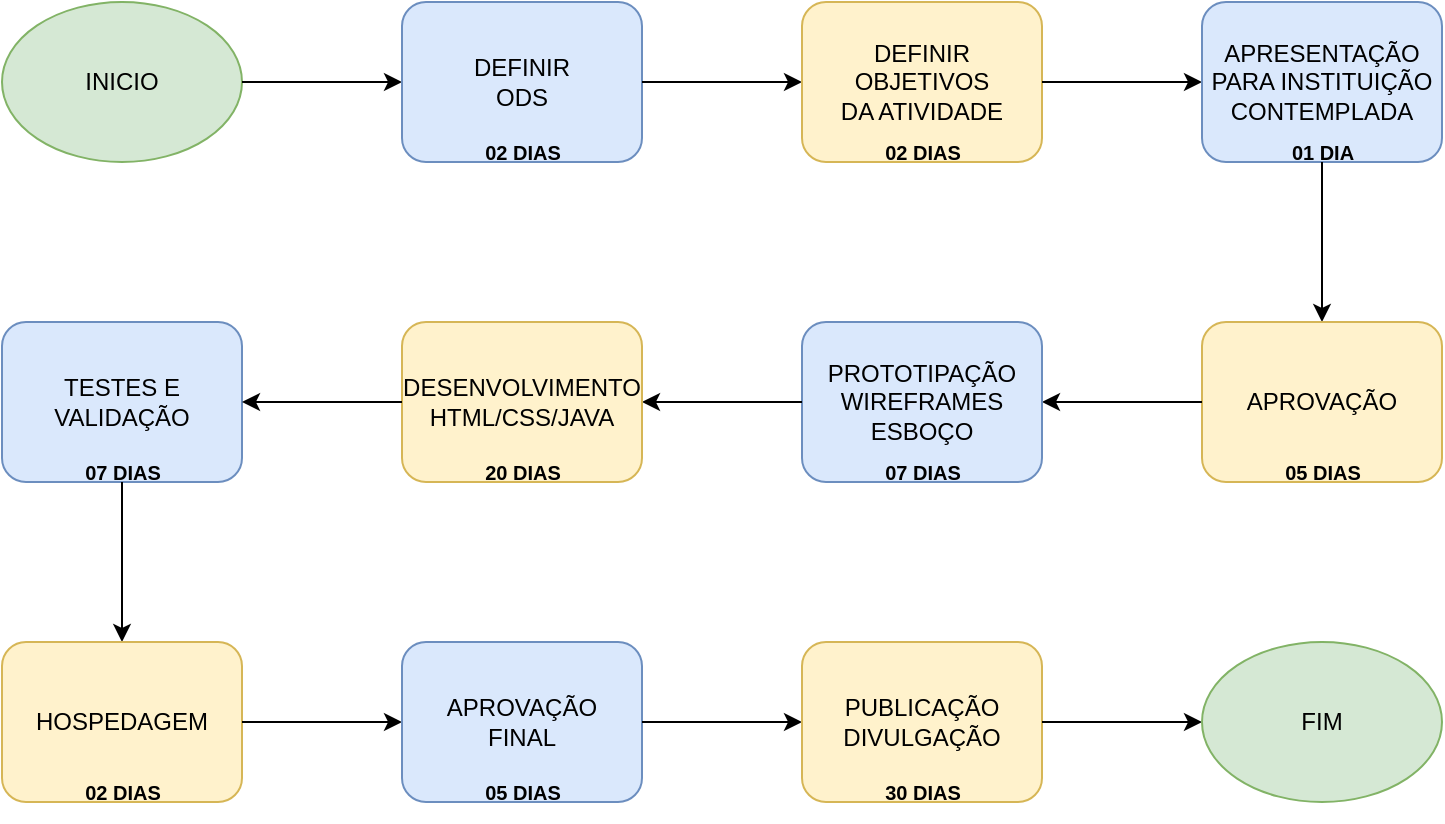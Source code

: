 <mxfile version="24.7.17">
  <diagram id="prtHgNgQTEPvFCAcTncT" name="Page-1">
    <mxGraphModel dx="1031" dy="1140" grid="1" gridSize="10" guides="1" tooltips="1" connect="1" arrows="1" fold="1" page="1" pageScale="1" pageWidth="827" pageHeight="1169" math="0" shadow="0">
      <root>
        <mxCell id="0" />
        <mxCell id="1" parent="0" />
        <mxCell id="1X-4w_C2CB_wIT7nnQ87-1" value="INICIO" style="ellipse;whiteSpace=wrap;html=1;fillColor=#d5e8d4;strokeColor=#82b366;" vertex="1" parent="1">
          <mxGeometry x="40" y="320" width="120" height="80" as="geometry" />
        </mxCell>
        <mxCell id="1X-4w_C2CB_wIT7nnQ87-3" value="" style="endArrow=classic;html=1;rounded=0;exitX=1;exitY=0.5;exitDx=0;exitDy=0;" edge="1" parent="1" source="1X-4w_C2CB_wIT7nnQ87-1">
          <mxGeometry width="50" height="50" relative="1" as="geometry">
            <mxPoint x="360" y="670" as="sourcePoint" />
            <mxPoint x="240" y="360" as="targetPoint" />
          </mxGeometry>
        </mxCell>
        <mxCell id="1X-4w_C2CB_wIT7nnQ87-5" value="DEFINIR&lt;div&gt;ODS&lt;/div&gt;" style="rounded=1;whiteSpace=wrap;html=1;fillColor=#dae8fc;strokeColor=#6c8ebf;" vertex="1" parent="1">
          <mxGeometry x="240" y="320" width="120" height="80" as="geometry" />
        </mxCell>
        <mxCell id="1X-4w_C2CB_wIT7nnQ87-7" value="" style="edgeStyle=orthogonalEdgeStyle;rounded=0;orthogonalLoop=1;jettySize=auto;html=1;exitX=1;exitY=0.5;exitDx=0;exitDy=0;" edge="1" parent="1" source="1X-4w_C2CB_wIT7nnQ87-5">
          <mxGeometry relative="1" as="geometry">
            <mxPoint x="250" y="370" as="sourcePoint" />
            <mxPoint x="440" y="360" as="targetPoint" />
          </mxGeometry>
        </mxCell>
        <mxCell id="1X-4w_C2CB_wIT7nnQ87-8" value="DEFINIR&lt;div&gt;OBJETIVOS&lt;/div&gt;&lt;div&gt;DA ATIVIDADE&lt;/div&gt;" style="rounded=1;whiteSpace=wrap;html=1;fillColor=#fff2cc;strokeColor=#d6b656;" vertex="1" parent="1">
          <mxGeometry x="440" y="320" width="120" height="80" as="geometry" />
        </mxCell>
        <mxCell id="1X-4w_C2CB_wIT7nnQ87-9" value="" style="edgeStyle=orthogonalEdgeStyle;rounded=0;orthogonalLoop=1;jettySize=auto;html=1;exitX=1;exitY=0.5;exitDx=0;exitDy=0;" edge="1" parent="1" source="1X-4w_C2CB_wIT7nnQ87-8">
          <mxGeometry relative="1" as="geometry">
            <mxPoint x="370" y="370" as="sourcePoint" />
            <mxPoint x="640" y="360" as="targetPoint" />
          </mxGeometry>
        </mxCell>
        <mxCell id="1X-4w_C2CB_wIT7nnQ87-10" value="APRESENTAÇÃO&lt;div&gt;PARA INSTITUIÇÃO&lt;/div&gt;&lt;div&gt;CONTEMPLADA&lt;/div&gt;" style="rounded=1;whiteSpace=wrap;html=1;fillColor=#dae8fc;strokeColor=#6c8ebf;" vertex="1" parent="1">
          <mxGeometry x="640" y="320" width="120" height="80" as="geometry" />
        </mxCell>
        <mxCell id="1X-4w_C2CB_wIT7nnQ87-11" value="" style="edgeStyle=orthogonalEdgeStyle;rounded=0;orthogonalLoop=1;jettySize=auto;html=1;exitX=0.5;exitY=1;exitDx=0;exitDy=0;" edge="1" parent="1" source="1X-4w_C2CB_wIT7nnQ87-10">
          <mxGeometry relative="1" as="geometry">
            <mxPoint x="570" y="370" as="sourcePoint" />
            <mxPoint x="700" y="480" as="targetPoint" />
          </mxGeometry>
        </mxCell>
        <mxCell id="1X-4w_C2CB_wIT7nnQ87-12" value="APROVAÇÃO" style="rounded=1;whiteSpace=wrap;html=1;fillColor=#fff2cc;strokeColor=#d6b656;" vertex="1" parent="1">
          <mxGeometry x="640" y="480" width="120" height="80" as="geometry" />
        </mxCell>
        <mxCell id="1X-4w_C2CB_wIT7nnQ87-13" value="" style="edgeStyle=orthogonalEdgeStyle;rounded=0;orthogonalLoop=1;jettySize=auto;html=1;exitX=0;exitY=0.5;exitDx=0;exitDy=0;" edge="1" parent="1" source="1X-4w_C2CB_wIT7nnQ87-12">
          <mxGeometry relative="1" as="geometry">
            <mxPoint x="630" y="520" as="sourcePoint" />
            <mxPoint x="560" y="520" as="targetPoint" />
          </mxGeometry>
        </mxCell>
        <mxCell id="1X-4w_C2CB_wIT7nnQ87-14" value="PROTOTIPAÇÃO&lt;div&gt;WIREFRAMES&lt;/div&gt;&lt;div&gt;ESBOÇO&lt;/div&gt;" style="rounded=1;whiteSpace=wrap;html=1;fillColor=#dae8fc;strokeColor=#6c8ebf;" vertex="1" parent="1">
          <mxGeometry x="440" y="480" width="120" height="80" as="geometry" />
        </mxCell>
        <mxCell id="1X-4w_C2CB_wIT7nnQ87-15" value="" style="edgeStyle=orthogonalEdgeStyle;rounded=0;orthogonalLoop=1;jettySize=auto;html=1;exitX=0;exitY=0.5;exitDx=0;exitDy=0;" edge="1" parent="1" source="1X-4w_C2CB_wIT7nnQ87-14">
          <mxGeometry relative="1" as="geometry">
            <mxPoint x="650" y="530" as="sourcePoint" />
            <mxPoint x="360" y="520" as="targetPoint" />
          </mxGeometry>
        </mxCell>
        <mxCell id="1X-4w_C2CB_wIT7nnQ87-16" value="&lt;b&gt;&lt;font style=&quot;font-size: 10px;&quot;&gt;02 DIAS&lt;/font&gt;&lt;/b&gt;" style="text;html=1;align=center;verticalAlign=middle;resizable=0;points=[];autosize=1;strokeColor=none;fillColor=none;" vertex="1" parent="1">
          <mxGeometry x="270" y="380" width="60" height="30" as="geometry" />
        </mxCell>
        <mxCell id="1X-4w_C2CB_wIT7nnQ87-17" value="&lt;b&gt;&lt;font style=&quot;font-size: 10px;&quot;&gt;02 DIAS&lt;/font&gt;&lt;/b&gt;" style="text;html=1;align=center;verticalAlign=middle;resizable=0;points=[];autosize=1;strokeColor=none;fillColor=none;" vertex="1" parent="1">
          <mxGeometry x="470" y="380" width="60" height="30" as="geometry" />
        </mxCell>
        <mxCell id="1X-4w_C2CB_wIT7nnQ87-18" value="&lt;b&gt;&lt;font style=&quot;font-size: 10px;&quot;&gt;01 DIA&lt;/font&gt;&lt;/b&gt;" style="text;html=1;align=center;verticalAlign=middle;resizable=0;points=[];autosize=1;strokeColor=none;fillColor=none;" vertex="1" parent="1">
          <mxGeometry x="675" y="380" width="50" height="30" as="geometry" />
        </mxCell>
        <mxCell id="1X-4w_C2CB_wIT7nnQ87-19" value="&lt;b&gt;&lt;font style=&quot;font-size: 10px;&quot;&gt;05 DIAS&lt;/font&gt;&lt;/b&gt;" style="text;html=1;align=center;verticalAlign=middle;resizable=0;points=[];autosize=1;strokeColor=none;fillColor=none;" vertex="1" parent="1">
          <mxGeometry x="670" y="540" width="60" height="30" as="geometry" />
        </mxCell>
        <mxCell id="1X-4w_C2CB_wIT7nnQ87-20" value="&lt;b&gt;&lt;font style=&quot;font-size: 10px;&quot;&gt;07 DIAS&lt;/font&gt;&lt;/b&gt;" style="text;html=1;align=center;verticalAlign=middle;resizable=0;points=[];autosize=1;strokeColor=none;fillColor=none;" vertex="1" parent="1">
          <mxGeometry x="470" y="540" width="60" height="30" as="geometry" />
        </mxCell>
        <mxCell id="1X-4w_C2CB_wIT7nnQ87-21" value="DESENVOLVIMENTO&lt;div&gt;HTML/CSS/JAVA&lt;/div&gt;" style="rounded=1;whiteSpace=wrap;html=1;fillColor=#fff2cc;strokeColor=#d6b656;" vertex="1" parent="1">
          <mxGeometry x="240" y="480" width="120" height="80" as="geometry" />
        </mxCell>
        <mxCell id="1X-4w_C2CB_wIT7nnQ87-22" value="&lt;b&gt;&lt;font style=&quot;font-size: 10px;&quot;&gt;20 DIAS&lt;/font&gt;&lt;/b&gt;" style="text;html=1;align=center;verticalAlign=middle;resizable=0;points=[];autosize=1;strokeColor=none;fillColor=none;" vertex="1" parent="1">
          <mxGeometry x="270" y="540" width="60" height="30" as="geometry" />
        </mxCell>
        <mxCell id="1X-4w_C2CB_wIT7nnQ87-23" value="TESTES E VALIDAÇÃO" style="rounded=1;whiteSpace=wrap;html=1;fillColor=#dae8fc;strokeColor=#6c8ebf;" vertex="1" parent="1">
          <mxGeometry x="40" y="480" width="120" height="80" as="geometry" />
        </mxCell>
        <mxCell id="1X-4w_C2CB_wIT7nnQ87-24" value="" style="edgeStyle=orthogonalEdgeStyle;rounded=0;orthogonalLoop=1;jettySize=auto;html=1;exitX=0;exitY=0.5;exitDx=0;exitDy=0;" edge="1" parent="1" source="1X-4w_C2CB_wIT7nnQ87-21">
          <mxGeometry relative="1" as="geometry">
            <mxPoint x="450" y="530" as="sourcePoint" />
            <mxPoint x="160" y="520" as="targetPoint" />
          </mxGeometry>
        </mxCell>
        <mxCell id="1X-4w_C2CB_wIT7nnQ87-25" value="&lt;b&gt;&lt;font style=&quot;font-size: 10px;&quot;&gt;07 DIAS&lt;/font&gt;&lt;/b&gt;" style="text;html=1;align=center;verticalAlign=middle;resizable=0;points=[];autosize=1;strokeColor=none;fillColor=none;" vertex="1" parent="1">
          <mxGeometry x="70" y="540" width="60" height="30" as="geometry" />
        </mxCell>
        <mxCell id="1X-4w_C2CB_wIT7nnQ87-26" value="" style="edgeStyle=orthogonalEdgeStyle;rounded=0;orthogonalLoop=1;jettySize=auto;html=1;" edge="1" parent="1">
          <mxGeometry relative="1" as="geometry">
            <mxPoint x="100" y="560" as="sourcePoint" />
            <mxPoint x="100" y="640" as="targetPoint" />
          </mxGeometry>
        </mxCell>
        <mxCell id="1X-4w_C2CB_wIT7nnQ87-27" value="HOSPEDAGEM" style="rounded=1;whiteSpace=wrap;html=1;fillColor=#fff2cc;strokeColor=#d6b656;" vertex="1" parent="1">
          <mxGeometry x="40" y="640" width="120" height="80" as="geometry" />
        </mxCell>
        <mxCell id="1X-4w_C2CB_wIT7nnQ87-28" value="&lt;b&gt;&lt;font style=&quot;font-size: 10px;&quot;&gt;02 DIAS&lt;/font&gt;&lt;/b&gt;" style="text;html=1;align=center;verticalAlign=middle;resizable=0;points=[];autosize=1;strokeColor=none;fillColor=none;" vertex="1" parent="1">
          <mxGeometry x="70" y="700" width="60" height="30" as="geometry" />
        </mxCell>
        <mxCell id="1X-4w_C2CB_wIT7nnQ87-29" value="" style="edgeStyle=orthogonalEdgeStyle;rounded=0;orthogonalLoop=1;jettySize=auto;html=1;exitX=1;exitY=0.5;exitDx=0;exitDy=0;" edge="1" parent="1" source="1X-4w_C2CB_wIT7nnQ87-27">
          <mxGeometry relative="1" as="geometry">
            <mxPoint x="110" y="570" as="sourcePoint" />
            <mxPoint x="240" y="680" as="targetPoint" />
          </mxGeometry>
        </mxCell>
        <mxCell id="1X-4w_C2CB_wIT7nnQ87-30" value="APROVAÇÃO&lt;div&gt;FINAL&lt;/div&gt;" style="rounded=1;whiteSpace=wrap;html=1;fillColor=#dae8fc;strokeColor=#6c8ebf;" vertex="1" parent="1">
          <mxGeometry x="240" y="640" width="120" height="80" as="geometry" />
        </mxCell>
        <mxCell id="1X-4w_C2CB_wIT7nnQ87-31" value="&lt;b&gt;&lt;font style=&quot;font-size: 10px;&quot;&gt;05 DIAS&lt;/font&gt;&lt;/b&gt;" style="text;html=1;align=center;verticalAlign=middle;resizable=0;points=[];autosize=1;strokeColor=none;fillColor=none;" vertex="1" parent="1">
          <mxGeometry x="270" y="700" width="60" height="30" as="geometry" />
        </mxCell>
        <mxCell id="1X-4w_C2CB_wIT7nnQ87-32" value="" style="edgeStyle=orthogonalEdgeStyle;rounded=0;orthogonalLoop=1;jettySize=auto;html=1;exitX=1;exitY=0.5;exitDx=0;exitDy=0;" edge="1" parent="1" source="1X-4w_C2CB_wIT7nnQ87-30">
          <mxGeometry relative="1" as="geometry">
            <mxPoint x="170" y="690" as="sourcePoint" />
            <mxPoint x="440" y="680" as="targetPoint" />
          </mxGeometry>
        </mxCell>
        <mxCell id="1X-4w_C2CB_wIT7nnQ87-33" value="PUBLICAÇÃO&lt;div&gt;DIVULGAÇÃO&lt;/div&gt;" style="rounded=1;whiteSpace=wrap;html=1;fillColor=#fff2cc;strokeColor=#d6b656;" vertex="1" parent="1">
          <mxGeometry x="440" y="640" width="120" height="80" as="geometry" />
        </mxCell>
        <mxCell id="1X-4w_C2CB_wIT7nnQ87-34" value="&lt;b&gt;&lt;font style=&quot;font-size: 10px;&quot;&gt;30 DIAS&lt;/font&gt;&lt;/b&gt;" style="text;html=1;align=center;verticalAlign=middle;resizable=0;points=[];autosize=1;strokeColor=none;fillColor=none;" vertex="1" parent="1">
          <mxGeometry x="470" y="700" width="60" height="30" as="geometry" />
        </mxCell>
        <mxCell id="1X-4w_C2CB_wIT7nnQ87-35" value="" style="edgeStyle=orthogonalEdgeStyle;rounded=0;orthogonalLoop=1;jettySize=auto;html=1;exitX=1;exitY=0.5;exitDx=0;exitDy=0;" edge="1" parent="1" source="1X-4w_C2CB_wIT7nnQ87-33">
          <mxGeometry relative="1" as="geometry">
            <mxPoint x="370" y="690" as="sourcePoint" />
            <mxPoint x="640" y="680" as="targetPoint" />
          </mxGeometry>
        </mxCell>
        <mxCell id="1X-4w_C2CB_wIT7nnQ87-36" value="FIM" style="ellipse;whiteSpace=wrap;html=1;fillColor=#d5e8d4;strokeColor=#82b366;" vertex="1" parent="1">
          <mxGeometry x="640" y="640" width="120" height="80" as="geometry" />
        </mxCell>
      </root>
    </mxGraphModel>
  </diagram>
</mxfile>
